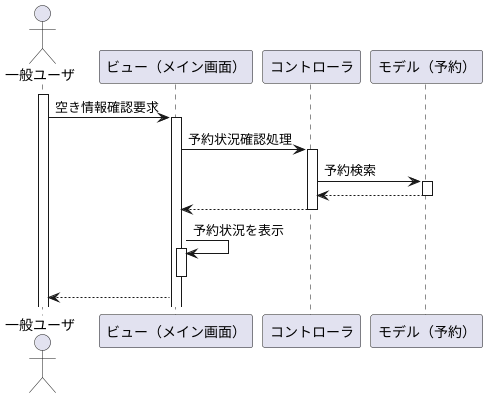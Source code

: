 @startuml 施設の空き状況確認する機能

actor 一般ユーザ as user
participant "ビュー（メイン画面）" as view
participant "コントローラ" as controller
participant "モデル（予約）" as model

activate user

user ->  view : 空き情報確認要求
activate view
view -> controller : 予約状況確認処理
activate controller
controller -> model : 予約検索
activate model
controller <-- model
deactivate model
view <-- controller
deactivate controller

view -> view : 予約状況を表示
activate view
deactivate view

user <-- view

@enduml
